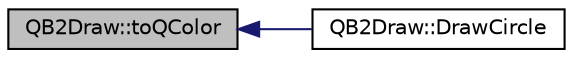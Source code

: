 digraph G
{
  edge [fontname="Helvetica",fontsize="10",labelfontname="Helvetica",labelfontsize="10"];
  node [fontname="Helvetica",fontsize="10",shape=record];
  rankdir="LR";
  Node1 [label="QB2Draw::toQColor",height=0.2,width=0.4,color="black", fillcolor="grey75", style="filled" fontcolor="black"];
  Node1 -> Node2 [dir="back",color="midnightblue",fontsize="10",style="solid",fontname="Helvetica"];
  Node2 [label="QB2Draw::DrawCircle",height=0.2,width=0.4,color="black", fillcolor="white", style="filled",URL="$classQB2Draw.html#a4860d39ba71abf5ae45e9694b853388c"];
}
